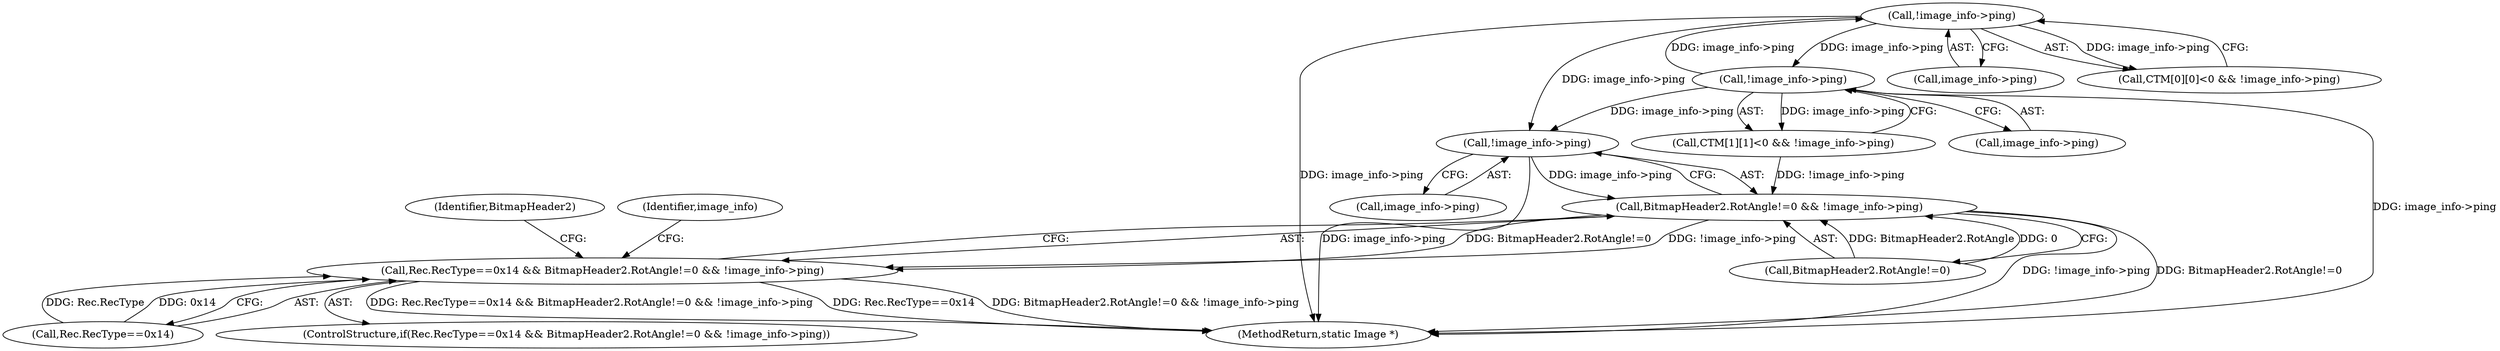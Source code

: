 digraph "0_ImageMagick_fc43974d34318c834fbf78570ca1a3764ed8c7d7@pointer" {
"1001049" [label="(Call,!image_info->ping)"];
"1001690" [label="(Call,!image_info->ping)"];
"1001729" [label="(Call,!image_info->ping)"];
"1001043" [label="(Call,BitmapHeader2.RotAngle!=0 && !image_info->ping)"];
"1001037" [label="(Call,Rec.RecType==0x14 && BitmapHeader2.RotAngle!=0 && !image_info->ping)"];
"1001049" [label="(Call,!image_info->ping)"];
"1001043" [label="(Call,BitmapHeader2.RotAngle!=0 && !image_info->ping)"];
"1001729" [label="(Call,!image_info->ping)"];
"1001691" [label="(Call,image_info->ping)"];
"1001942" [label="(MethodReturn,static Image *)"];
"1001037" [label="(Call,Rec.RecType==0x14 && BitmapHeader2.RotAngle!=0 && !image_info->ping)"];
"1001690" [label="(Call,!image_info->ping)"];
"1001044" [label="(Call,BitmapHeader2.RotAngle!=0)"];
"1001057" [label="(Identifier,BitmapHeader2)"];
"1001730" [label="(Call,image_info->ping)"];
"1001038" [label="(Call,Rec.RecType==0x14)"];
"1001682" [label="(Call,CTM[0][0]<0 && !image_info->ping)"];
"1001721" [label="(Call,CTM[1][1]<0 && !image_info->ping)"];
"1001156" [label="(Identifier,image_info)"];
"1001036" [label="(ControlStructure,if(Rec.RecType==0x14 && BitmapHeader2.RotAngle!=0 && !image_info->ping))"];
"1001050" [label="(Call,image_info->ping)"];
"1001049" -> "1001043"  [label="AST: "];
"1001049" -> "1001050"  [label="CFG: "];
"1001050" -> "1001049"  [label="AST: "];
"1001043" -> "1001049"  [label="CFG: "];
"1001049" -> "1001942"  [label="DDG: image_info->ping"];
"1001049" -> "1001043"  [label="DDG: image_info->ping"];
"1001690" -> "1001049"  [label="DDG: image_info->ping"];
"1001729" -> "1001049"  [label="DDG: image_info->ping"];
"1001690" -> "1001682"  [label="AST: "];
"1001690" -> "1001691"  [label="CFG: "];
"1001691" -> "1001690"  [label="AST: "];
"1001682" -> "1001690"  [label="CFG: "];
"1001690" -> "1001942"  [label="DDG: image_info->ping"];
"1001690" -> "1001682"  [label="DDG: image_info->ping"];
"1001729" -> "1001690"  [label="DDG: image_info->ping"];
"1001690" -> "1001729"  [label="DDG: image_info->ping"];
"1001729" -> "1001721"  [label="AST: "];
"1001729" -> "1001730"  [label="CFG: "];
"1001730" -> "1001729"  [label="AST: "];
"1001721" -> "1001729"  [label="CFG: "];
"1001729" -> "1001942"  [label="DDG: image_info->ping"];
"1001729" -> "1001721"  [label="DDG: image_info->ping"];
"1001043" -> "1001037"  [label="AST: "];
"1001043" -> "1001044"  [label="CFG: "];
"1001044" -> "1001043"  [label="AST: "];
"1001037" -> "1001043"  [label="CFG: "];
"1001043" -> "1001942"  [label="DDG: !image_info->ping"];
"1001043" -> "1001942"  [label="DDG: BitmapHeader2.RotAngle!=0"];
"1001043" -> "1001037"  [label="DDG: BitmapHeader2.RotAngle!=0"];
"1001043" -> "1001037"  [label="DDG: !image_info->ping"];
"1001044" -> "1001043"  [label="DDG: BitmapHeader2.RotAngle"];
"1001044" -> "1001043"  [label="DDG: 0"];
"1001721" -> "1001043"  [label="DDG: !image_info->ping"];
"1001037" -> "1001036"  [label="AST: "];
"1001037" -> "1001038"  [label="CFG: "];
"1001038" -> "1001037"  [label="AST: "];
"1001057" -> "1001037"  [label="CFG: "];
"1001156" -> "1001037"  [label="CFG: "];
"1001037" -> "1001942"  [label="DDG: Rec.RecType==0x14"];
"1001037" -> "1001942"  [label="DDG: BitmapHeader2.RotAngle!=0 && !image_info->ping"];
"1001037" -> "1001942"  [label="DDG: Rec.RecType==0x14 && BitmapHeader2.RotAngle!=0 && !image_info->ping"];
"1001038" -> "1001037"  [label="DDG: Rec.RecType"];
"1001038" -> "1001037"  [label="DDG: 0x14"];
}
